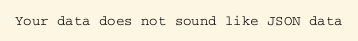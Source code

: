 ' Do not edit
' Theme Gallery
' autogenerated by script
'
@startjson
!theme sunlust
%get_current_theme()
@endjson